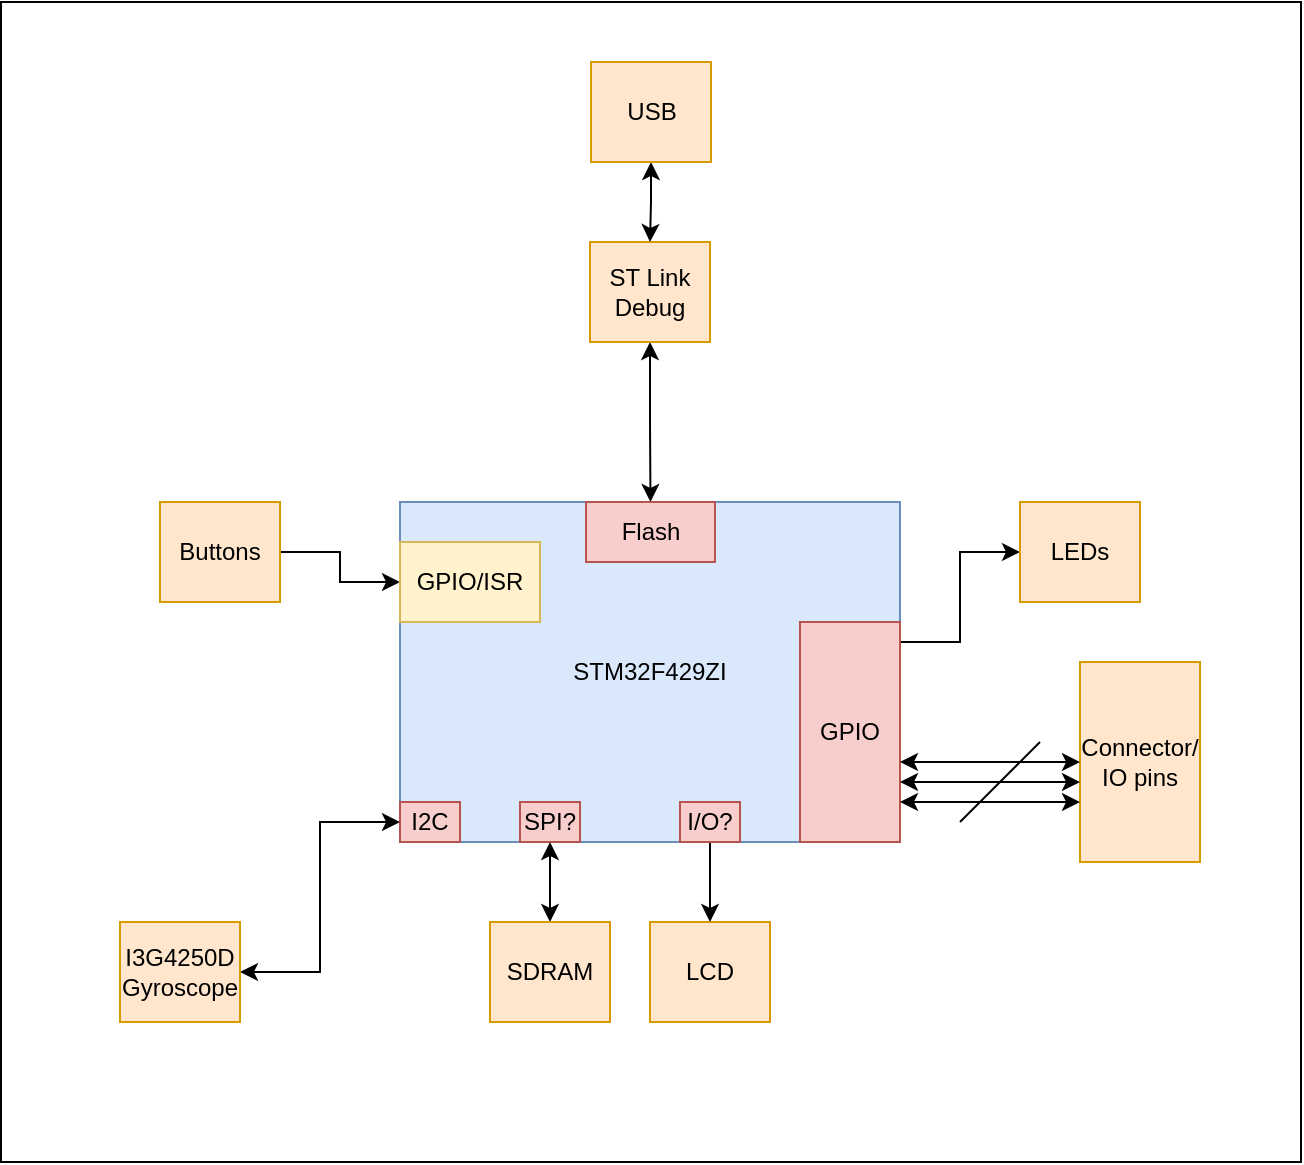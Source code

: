<mxfile version="17.2.4" type="github">
  <diagram id="RVJd-Dt7SYc0apVT5G_t" name="Page-1">
    <mxGraphModel dx="1417" dy="1264" grid="1" gridSize="10" guides="1" tooltips="1" connect="1" arrows="1" fold="1" page="1" pageScale="1" pageWidth="850" pageHeight="1100" math="0" shadow="0">
      <root>
        <mxCell id="0" />
        <mxCell id="1" parent="0" />
        <mxCell id="qSH3qxP1vZpZxCRUbrcc-42" value="" style="rounded=0;whiteSpace=wrap;html=1;" vertex="1" parent="1">
          <mxGeometry x="100.5" y="230" width="650" height="580" as="geometry" />
        </mxCell>
        <mxCell id="qSH3qxP1vZpZxCRUbrcc-1" value="STM32F429ZI" style="rounded=0;whiteSpace=wrap;html=1;fillColor=#dae8fc;strokeColor=#6c8ebf;" vertex="1" parent="1">
          <mxGeometry x="300" y="480" width="250" height="170" as="geometry" />
        </mxCell>
        <mxCell id="qSH3qxP1vZpZxCRUbrcc-15" style="edgeStyle=orthogonalEdgeStyle;rounded=0;orthogonalLoop=1;jettySize=auto;html=1;exitX=0.5;exitY=1;exitDx=0;exitDy=0;entryX=0.5;entryY=0;entryDx=0;entryDy=0;startArrow=classic;startFill=1;" edge="1" parent="1" source="qSH3qxP1vZpZxCRUbrcc-2" target="qSH3qxP1vZpZxCRUbrcc-14">
          <mxGeometry relative="1" as="geometry" />
        </mxCell>
        <mxCell id="qSH3qxP1vZpZxCRUbrcc-2" value="ST Link Debug" style="rounded=0;whiteSpace=wrap;html=1;fillColor=#ffe6cc;strokeColor=#d79b00;" vertex="1" parent="1">
          <mxGeometry x="395" y="350" width="60" height="50" as="geometry" />
        </mxCell>
        <mxCell id="qSH3qxP1vZpZxCRUbrcc-4" value="LCD" style="rounded=0;whiteSpace=wrap;html=1;fillColor=#ffe6cc;strokeColor=#d79b00;" vertex="1" parent="1">
          <mxGeometry x="425" y="690" width="60" height="50" as="geometry" />
        </mxCell>
        <mxCell id="qSH3qxP1vZpZxCRUbrcc-10" style="edgeStyle=orthogonalEdgeStyle;rounded=0;orthogonalLoop=1;jettySize=auto;html=1;exitX=0.5;exitY=1;exitDx=0;exitDy=0;entryX=0.5;entryY=0;entryDx=0;entryDy=0;startArrow=classic;startFill=1;" edge="1" parent="1" source="qSH3qxP1vZpZxCRUbrcc-5" target="qSH3qxP1vZpZxCRUbrcc-2">
          <mxGeometry relative="1" as="geometry" />
        </mxCell>
        <mxCell id="qSH3qxP1vZpZxCRUbrcc-5" value="USB" style="rounded=0;whiteSpace=wrap;html=1;fillColor=#ffe6cc;strokeColor=#d79b00;" vertex="1" parent="1">
          <mxGeometry x="395.5" y="260" width="60" height="50" as="geometry" />
        </mxCell>
        <mxCell id="qSH3qxP1vZpZxCRUbrcc-6" value="SPI?" style="rounded=0;whiteSpace=wrap;html=1;fillColor=#f8cecc;strokeColor=#b85450;" vertex="1" parent="1">
          <mxGeometry x="360" y="630" width="30" height="20" as="geometry" />
        </mxCell>
        <mxCell id="qSH3qxP1vZpZxCRUbrcc-7" value="I2C" style="rounded=0;whiteSpace=wrap;html=1;fillColor=#f8cecc;strokeColor=#b85450;" vertex="1" parent="1">
          <mxGeometry x="300" y="630" width="30" height="20" as="geometry" />
        </mxCell>
        <mxCell id="qSH3qxP1vZpZxCRUbrcc-17" style="edgeStyle=orthogonalEdgeStyle;rounded=0;orthogonalLoop=1;jettySize=auto;html=1;exitX=1;exitY=0.25;exitDx=0;exitDy=0;entryX=0;entryY=0.5;entryDx=0;entryDy=0;" edge="1" parent="1" source="qSH3qxP1vZpZxCRUbrcc-9" target="qSH3qxP1vZpZxCRUbrcc-18">
          <mxGeometry relative="1" as="geometry">
            <mxPoint x="600" y="520" as="targetPoint" />
            <Array as="points">
              <mxPoint x="550" y="550" />
              <mxPoint x="580" y="550" />
              <mxPoint x="580" y="505" />
            </Array>
          </mxGeometry>
        </mxCell>
        <mxCell id="qSH3qxP1vZpZxCRUbrcc-9" value="GPIO" style="rounded=0;whiteSpace=wrap;html=1;fillColor=#f8cecc;strokeColor=#b85450;" vertex="1" parent="1">
          <mxGeometry x="500" y="540" width="50" height="110" as="geometry" />
        </mxCell>
        <mxCell id="qSH3qxP1vZpZxCRUbrcc-14" value="Flash" style="rounded=0;whiteSpace=wrap;html=1;fillColor=#f8cecc;strokeColor=#b85450;" vertex="1" parent="1">
          <mxGeometry x="393" y="480" width="64.5" height="30" as="geometry" />
        </mxCell>
        <mxCell id="qSH3qxP1vZpZxCRUbrcc-18" value="LEDs" style="rounded=0;whiteSpace=wrap;html=1;fillColor=#ffe6cc;strokeColor=#d79b00;" vertex="1" parent="1">
          <mxGeometry x="610" y="480" width="60" height="50" as="geometry" />
        </mxCell>
        <mxCell id="qSH3qxP1vZpZxCRUbrcc-41" style="edgeStyle=orthogonalEdgeStyle;rounded=0;orthogonalLoop=1;jettySize=auto;html=1;exitX=1;exitY=0.5;exitDx=0;exitDy=0;entryX=0;entryY=0.5;entryDx=0;entryDy=0;startArrow=none;startFill=0;" edge="1" parent="1" source="qSH3qxP1vZpZxCRUbrcc-19" target="qSH3qxP1vZpZxCRUbrcc-29">
          <mxGeometry relative="1" as="geometry" />
        </mxCell>
        <mxCell id="qSH3qxP1vZpZxCRUbrcc-19" value="Buttons" style="rounded=0;whiteSpace=wrap;html=1;fillColor=#ffe6cc;strokeColor=#d79b00;" vertex="1" parent="1">
          <mxGeometry x="180" y="480" width="60" height="50" as="geometry" />
        </mxCell>
        <mxCell id="qSH3qxP1vZpZxCRUbrcc-25" style="edgeStyle=orthogonalEdgeStyle;rounded=0;orthogonalLoop=1;jettySize=auto;html=1;exitX=0.5;exitY=0;exitDx=0;exitDy=0;entryX=0.5;entryY=1;entryDx=0;entryDy=0;startArrow=classic;startFill=1;" edge="1" parent="1" source="qSH3qxP1vZpZxCRUbrcc-21" target="qSH3qxP1vZpZxCRUbrcc-6">
          <mxGeometry relative="1" as="geometry" />
        </mxCell>
        <mxCell id="qSH3qxP1vZpZxCRUbrcc-21" value="SDRAM" style="rounded=0;whiteSpace=wrap;html=1;fillColor=#ffe6cc;strokeColor=#d79b00;" vertex="1" parent="1">
          <mxGeometry x="345" y="690" width="60" height="50" as="geometry" />
        </mxCell>
        <mxCell id="qSH3qxP1vZpZxCRUbrcc-23" style="edgeStyle=orthogonalEdgeStyle;rounded=0;orthogonalLoop=1;jettySize=auto;html=1;exitX=0.5;exitY=1;exitDx=0;exitDy=0;entryX=0.5;entryY=0;entryDx=0;entryDy=0;" edge="1" parent="1" source="qSH3qxP1vZpZxCRUbrcc-22" target="qSH3qxP1vZpZxCRUbrcc-4">
          <mxGeometry relative="1" as="geometry" />
        </mxCell>
        <mxCell id="qSH3qxP1vZpZxCRUbrcc-22" value="I/O?" style="rounded=0;whiteSpace=wrap;html=1;fillColor=#f8cecc;strokeColor=#b85450;" vertex="1" parent="1">
          <mxGeometry x="440" y="630" width="30" height="20" as="geometry" />
        </mxCell>
        <mxCell id="qSH3qxP1vZpZxCRUbrcc-27" style="edgeStyle=orthogonalEdgeStyle;rounded=0;orthogonalLoop=1;jettySize=auto;html=1;exitX=1;exitY=0.5;exitDx=0;exitDy=0;entryX=0;entryY=0.5;entryDx=0;entryDy=0;startArrow=classic;startFill=1;" edge="1" parent="1" source="qSH3qxP1vZpZxCRUbrcc-26" target="qSH3qxP1vZpZxCRUbrcc-7">
          <mxGeometry relative="1" as="geometry" />
        </mxCell>
        <mxCell id="qSH3qxP1vZpZxCRUbrcc-26" value="I3G4250D Gyroscope" style="rounded=0;whiteSpace=wrap;html=1;fillColor=#ffe6cc;strokeColor=#d79b00;" vertex="1" parent="1">
          <mxGeometry x="160" y="690" width="60" height="50" as="geometry" />
        </mxCell>
        <mxCell id="qSH3qxP1vZpZxCRUbrcc-29" value="GPIO/ISR" style="rounded=0;whiteSpace=wrap;html=1;fillColor=#fff2cc;strokeColor=#d6b656;" vertex="1" parent="1">
          <mxGeometry x="300" y="500" width="70" height="40" as="geometry" />
        </mxCell>
        <mxCell id="qSH3qxP1vZpZxCRUbrcc-30" value="Connector/ IO pins" style="rounded=0;whiteSpace=wrap;html=1;fillColor=#ffe6cc;strokeColor=#d79b00;" vertex="1" parent="1">
          <mxGeometry x="640" y="560" width="60" height="100" as="geometry" />
        </mxCell>
        <mxCell id="qSH3qxP1vZpZxCRUbrcc-34" style="edgeStyle=orthogonalEdgeStyle;rounded=0;orthogonalLoop=1;jettySize=auto;html=1;startArrow=classic;startFill=1;entryX=1;entryY=0.75;entryDx=0;entryDy=0;" edge="1" parent="1">
          <mxGeometry relative="1" as="geometry">
            <mxPoint x="550" y="610" as="targetPoint" />
            <mxPoint x="640" y="610" as="sourcePoint" />
          </mxGeometry>
        </mxCell>
        <mxCell id="qSH3qxP1vZpZxCRUbrcc-37" value="" style="endArrow=none;html=1;rounded=0;" edge="1" parent="1">
          <mxGeometry width="50" height="50" relative="1" as="geometry">
            <mxPoint x="580" y="640" as="sourcePoint" />
            <mxPoint x="620" y="600" as="targetPoint" />
            <Array as="points">
              <mxPoint x="600" y="620" />
            </Array>
          </mxGeometry>
        </mxCell>
        <mxCell id="qSH3qxP1vZpZxCRUbrcc-39" style="edgeStyle=orthogonalEdgeStyle;rounded=0;orthogonalLoop=1;jettySize=auto;html=1;startArrow=classic;startFill=1;entryX=1;entryY=0.75;entryDx=0;entryDy=0;" edge="1" parent="1">
          <mxGeometry relative="1" as="geometry">
            <mxPoint x="550" y="620" as="targetPoint" />
            <mxPoint x="640" y="620" as="sourcePoint" />
          </mxGeometry>
        </mxCell>
        <mxCell id="qSH3qxP1vZpZxCRUbrcc-40" style="edgeStyle=orthogonalEdgeStyle;rounded=0;orthogonalLoop=1;jettySize=auto;html=1;startArrow=classic;startFill=1;entryX=1;entryY=0.75;entryDx=0;entryDy=0;" edge="1" parent="1">
          <mxGeometry relative="1" as="geometry">
            <mxPoint x="550" y="630" as="targetPoint" />
            <mxPoint x="640" y="630" as="sourcePoint" />
          </mxGeometry>
        </mxCell>
      </root>
    </mxGraphModel>
  </diagram>
</mxfile>
